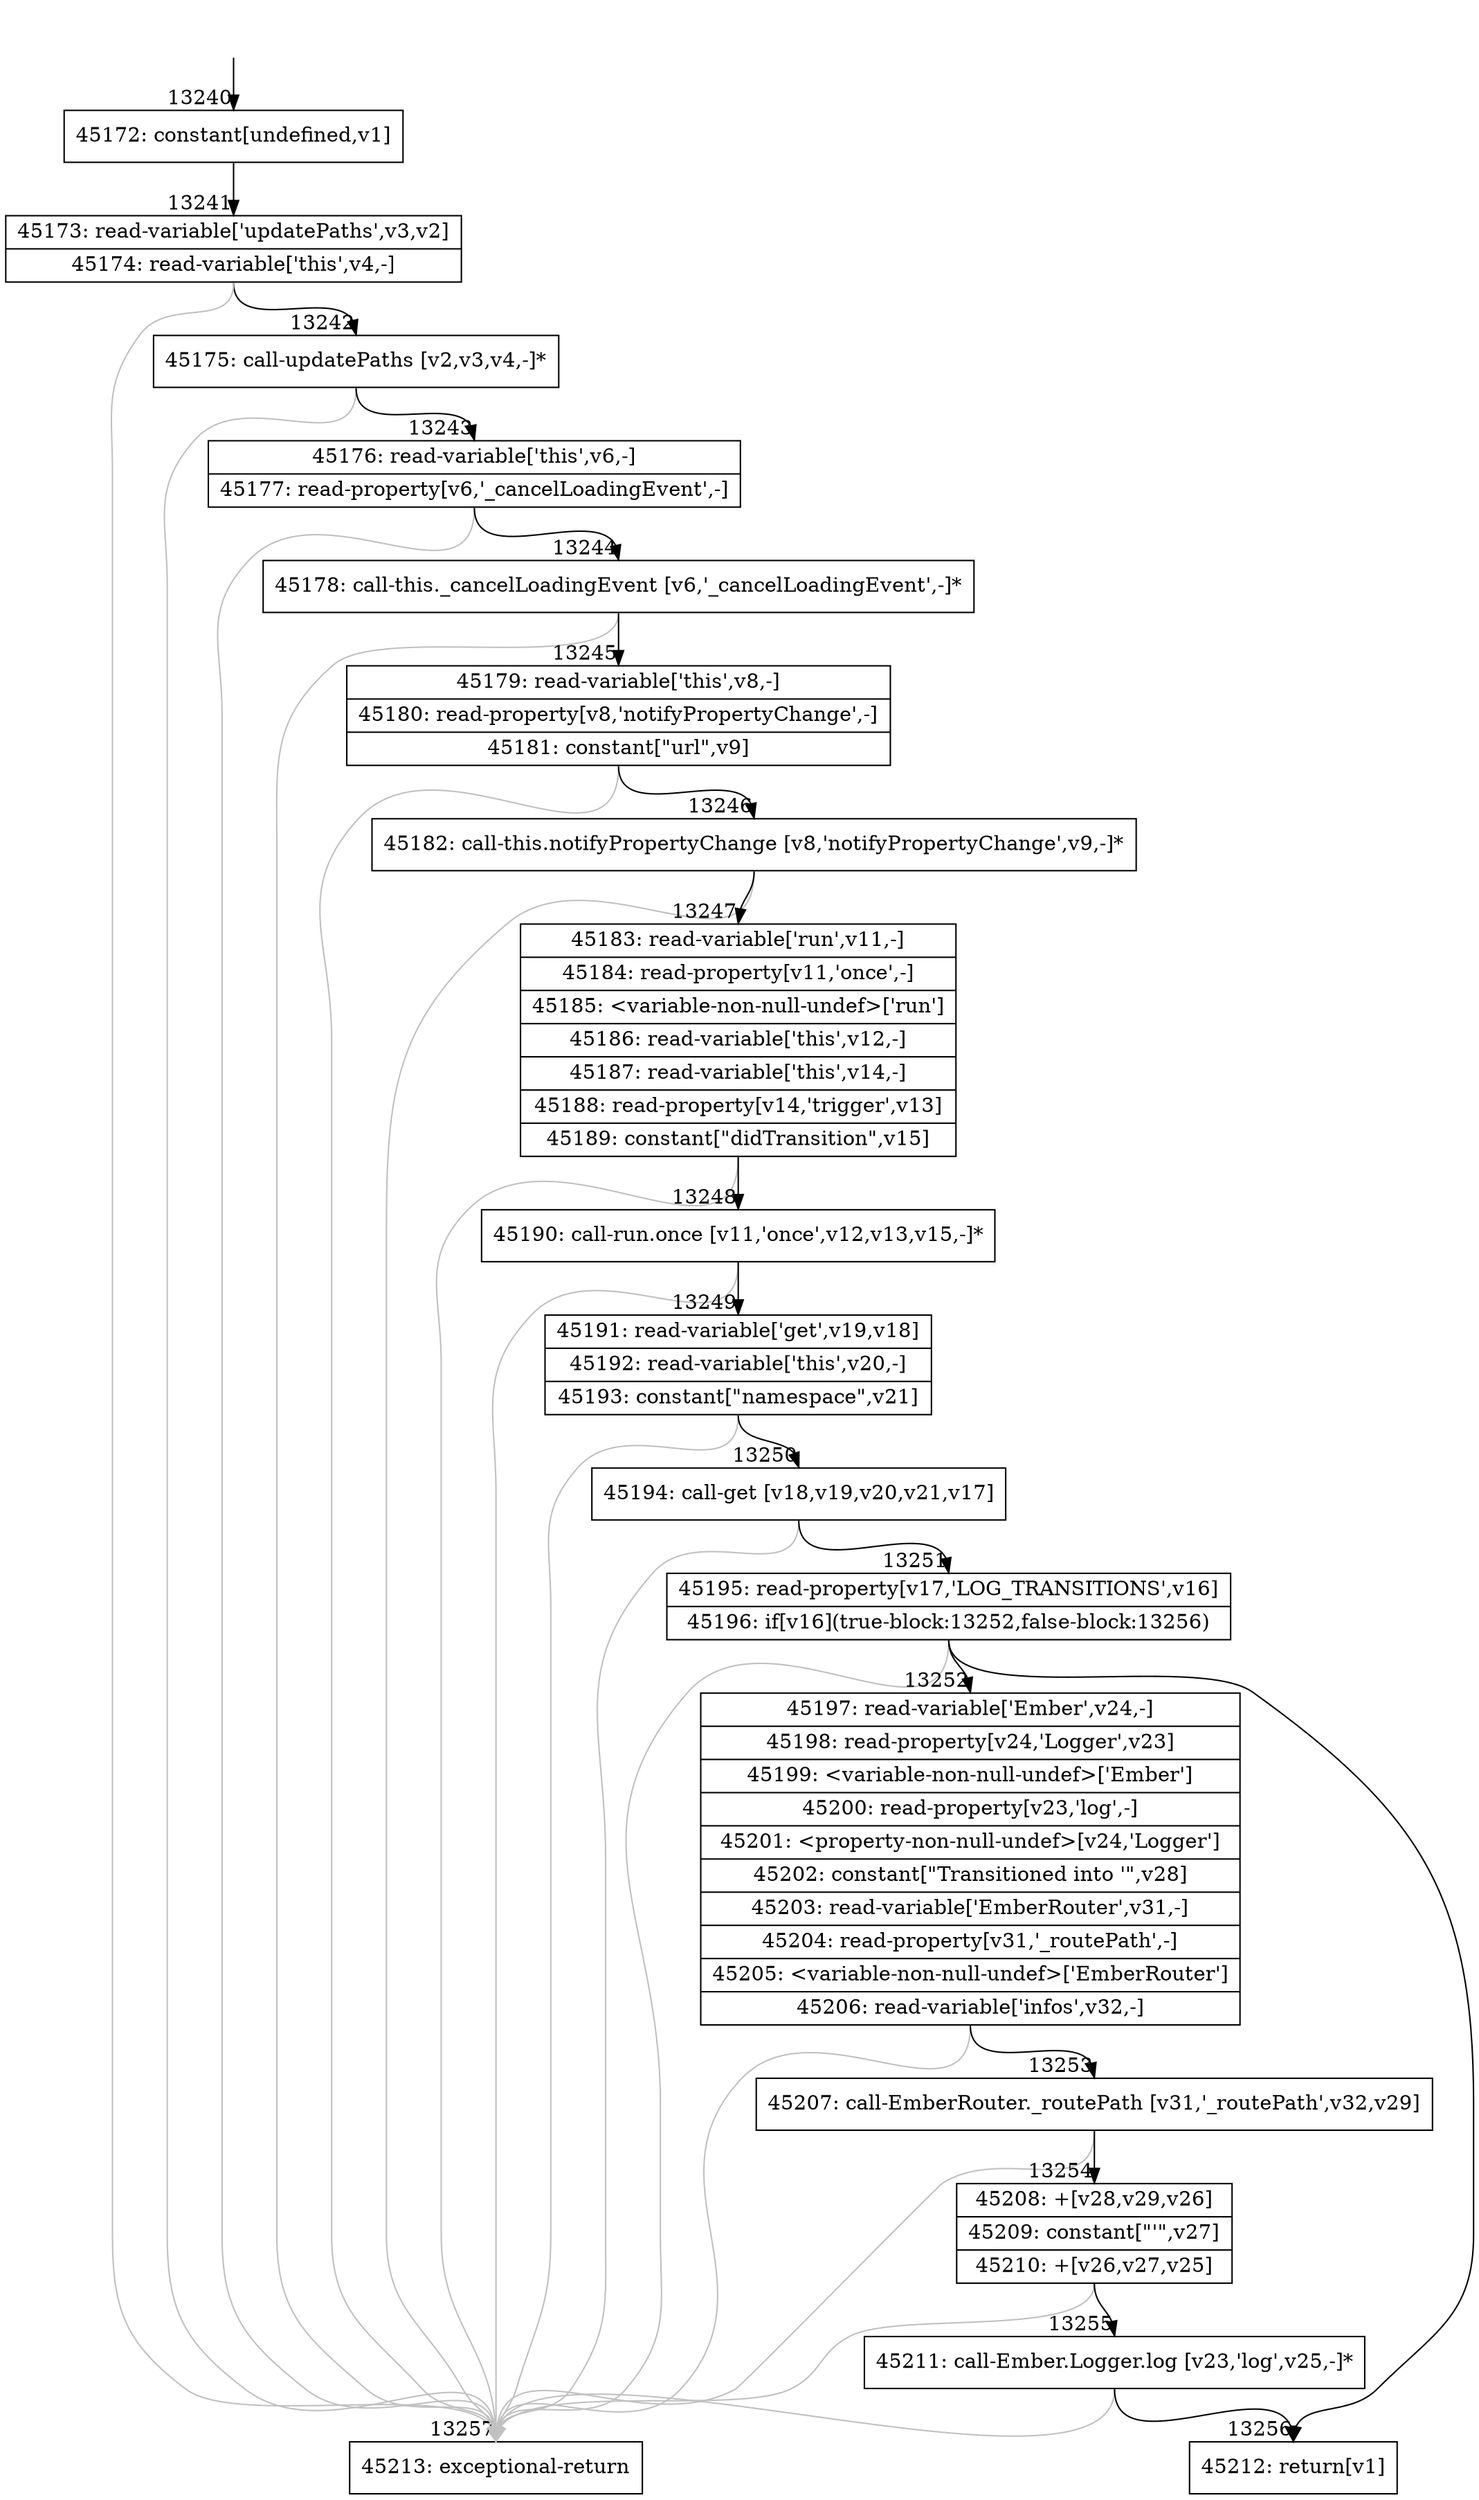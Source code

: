 digraph {
rankdir="TD"
BB_entry1092[shape=none,label=""];
BB_entry1092 -> BB13240 [tailport=s, headport=n, headlabel="    13240"]
BB13240 [shape=record label="{45172: constant[undefined,v1]}" ] 
BB13240 -> BB13241 [tailport=s, headport=n, headlabel="      13241"]
BB13241 [shape=record label="{45173: read-variable['updatePaths',v3,v2]|45174: read-variable['this',v4,-]}" ] 
BB13241 -> BB13242 [tailport=s, headport=n, headlabel="      13242"]
BB13241 -> BB13257 [tailport=s, headport=n, color=gray, headlabel="      13257"]
BB13242 [shape=record label="{45175: call-updatePaths [v2,v3,v4,-]*}" ] 
BB13242 -> BB13243 [tailport=s, headport=n, headlabel="      13243"]
BB13242 -> BB13257 [tailport=s, headport=n, color=gray]
BB13243 [shape=record label="{45176: read-variable['this',v6,-]|45177: read-property[v6,'_cancelLoadingEvent',-]}" ] 
BB13243 -> BB13244 [tailport=s, headport=n, headlabel="      13244"]
BB13243 -> BB13257 [tailport=s, headport=n, color=gray]
BB13244 [shape=record label="{45178: call-this._cancelLoadingEvent [v6,'_cancelLoadingEvent',-]*}" ] 
BB13244 -> BB13245 [tailport=s, headport=n, headlabel="      13245"]
BB13244 -> BB13257 [tailport=s, headport=n, color=gray]
BB13245 [shape=record label="{45179: read-variable['this',v8,-]|45180: read-property[v8,'notifyPropertyChange',-]|45181: constant[\"url\",v9]}" ] 
BB13245 -> BB13246 [tailport=s, headport=n, headlabel="      13246"]
BB13245 -> BB13257 [tailport=s, headport=n, color=gray]
BB13246 [shape=record label="{45182: call-this.notifyPropertyChange [v8,'notifyPropertyChange',v9,-]*}" ] 
BB13246 -> BB13247 [tailport=s, headport=n, headlabel="      13247"]
BB13246 -> BB13257 [tailport=s, headport=n, color=gray]
BB13247 [shape=record label="{45183: read-variable['run',v11,-]|45184: read-property[v11,'once',-]|45185: \<variable-non-null-undef\>['run']|45186: read-variable['this',v12,-]|45187: read-variable['this',v14,-]|45188: read-property[v14,'trigger',v13]|45189: constant[\"didTransition\",v15]}" ] 
BB13247 -> BB13248 [tailport=s, headport=n, headlabel="      13248"]
BB13247 -> BB13257 [tailport=s, headport=n, color=gray]
BB13248 [shape=record label="{45190: call-run.once [v11,'once',v12,v13,v15,-]*}" ] 
BB13248 -> BB13249 [tailport=s, headport=n, headlabel="      13249"]
BB13248 -> BB13257 [tailport=s, headport=n, color=gray]
BB13249 [shape=record label="{45191: read-variable['get',v19,v18]|45192: read-variable['this',v20,-]|45193: constant[\"namespace\",v21]}" ] 
BB13249 -> BB13250 [tailport=s, headport=n, headlabel="      13250"]
BB13249 -> BB13257 [tailport=s, headport=n, color=gray]
BB13250 [shape=record label="{45194: call-get [v18,v19,v20,v21,v17]}" ] 
BB13250 -> BB13251 [tailport=s, headport=n, headlabel="      13251"]
BB13250 -> BB13257 [tailport=s, headport=n, color=gray]
BB13251 [shape=record label="{45195: read-property[v17,'LOG_TRANSITIONS',v16]|45196: if[v16](true-block:13252,false-block:13256)}" ] 
BB13251 -> BB13252 [tailport=s, headport=n, headlabel="      13252"]
BB13251 -> BB13256 [tailport=s, headport=n, headlabel="      13256"]
BB13251 -> BB13257 [tailport=s, headport=n, color=gray]
BB13252 [shape=record label="{45197: read-variable['Ember',v24,-]|45198: read-property[v24,'Logger',v23]|45199: \<variable-non-null-undef\>['Ember']|45200: read-property[v23,'log',-]|45201: \<property-non-null-undef\>[v24,'Logger']|45202: constant[\"Transitioned into '\",v28]|45203: read-variable['EmberRouter',v31,-]|45204: read-property[v31,'_routePath',-]|45205: \<variable-non-null-undef\>['EmberRouter']|45206: read-variable['infos',v32,-]}" ] 
BB13252 -> BB13253 [tailport=s, headport=n, headlabel="      13253"]
BB13252 -> BB13257 [tailport=s, headport=n, color=gray]
BB13253 [shape=record label="{45207: call-EmberRouter._routePath [v31,'_routePath',v32,v29]}" ] 
BB13253 -> BB13254 [tailport=s, headport=n, headlabel="      13254"]
BB13253 -> BB13257 [tailport=s, headport=n, color=gray]
BB13254 [shape=record label="{45208: +[v28,v29,v26]|45209: constant[\"'\",v27]|45210: +[v26,v27,v25]}" ] 
BB13254 -> BB13255 [tailport=s, headport=n, headlabel="      13255"]
BB13254 -> BB13257 [tailport=s, headport=n, color=gray]
BB13255 [shape=record label="{45211: call-Ember.Logger.log [v23,'log',v25,-]*}" ] 
BB13255 -> BB13256 [tailport=s, headport=n]
BB13255 -> BB13257 [tailport=s, headport=n, color=gray]
BB13256 [shape=record label="{45212: return[v1]}" ] 
BB13257 [shape=record label="{45213: exceptional-return}" ] 
//#$~ 24910
}
